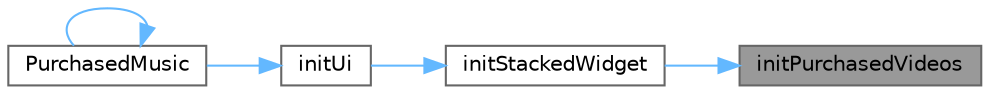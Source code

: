 digraph "initPurchasedVideos"
{
 // LATEX_PDF_SIZE
  bgcolor="transparent";
  edge [fontname=Helvetica,fontsize=10,labelfontname=Helvetica,labelfontsize=10];
  node [fontname=Helvetica,fontsize=10,shape=box,height=0.2,width=0.4];
  rankdir="RL";
  Node1 [id="Node000001",label="initPurchasedVideos",height=0.2,width=0.4,color="gray40", fillcolor="grey60", style="filled", fontcolor="black",tooltip="初始化已购视频界面"];
  Node1 -> Node2 [id="edge1_Node000001_Node000002",dir="back",color="steelblue1",style="solid",tooltip=" "];
  Node2 [id="Node000002",label="initStackedWidget",height=0.2,width=0.4,color="grey40", fillcolor="white", style="filled",URL="$class_purchased_music.html#a0880fc715278119401b0b218adc8ade6",tooltip="初始化堆栈窗口"];
  Node2 -> Node3 [id="edge2_Node000002_Node000003",dir="back",color="steelblue1",style="solid",tooltip=" "];
  Node3 [id="Node000003",label="initUi",height=0.2,width=0.4,color="grey40", fillcolor="white", style="filled",URL="$class_purchased_music.html#afba6e95967cc3eb25fd518f7bde6ec04",tooltip="初始化界面"];
  Node3 -> Node4 [id="edge3_Node000003_Node000004",dir="back",color="steelblue1",style="solid",tooltip=" "];
  Node4 [id="Node000004",label="PurchasedMusic",height=0.2,width=0.4,color="grey40", fillcolor="white", style="filled",URL="$class_purchased_music.html#aa7a6832fd17cd0e41d11c4501c0659cf",tooltip="构造函数，初始化付费音乐界面"];
  Node4 -> Node4 [id="edge4_Node000004_Node000004",dir="back",color="steelblue1",style="solid",tooltip=" "];
}
